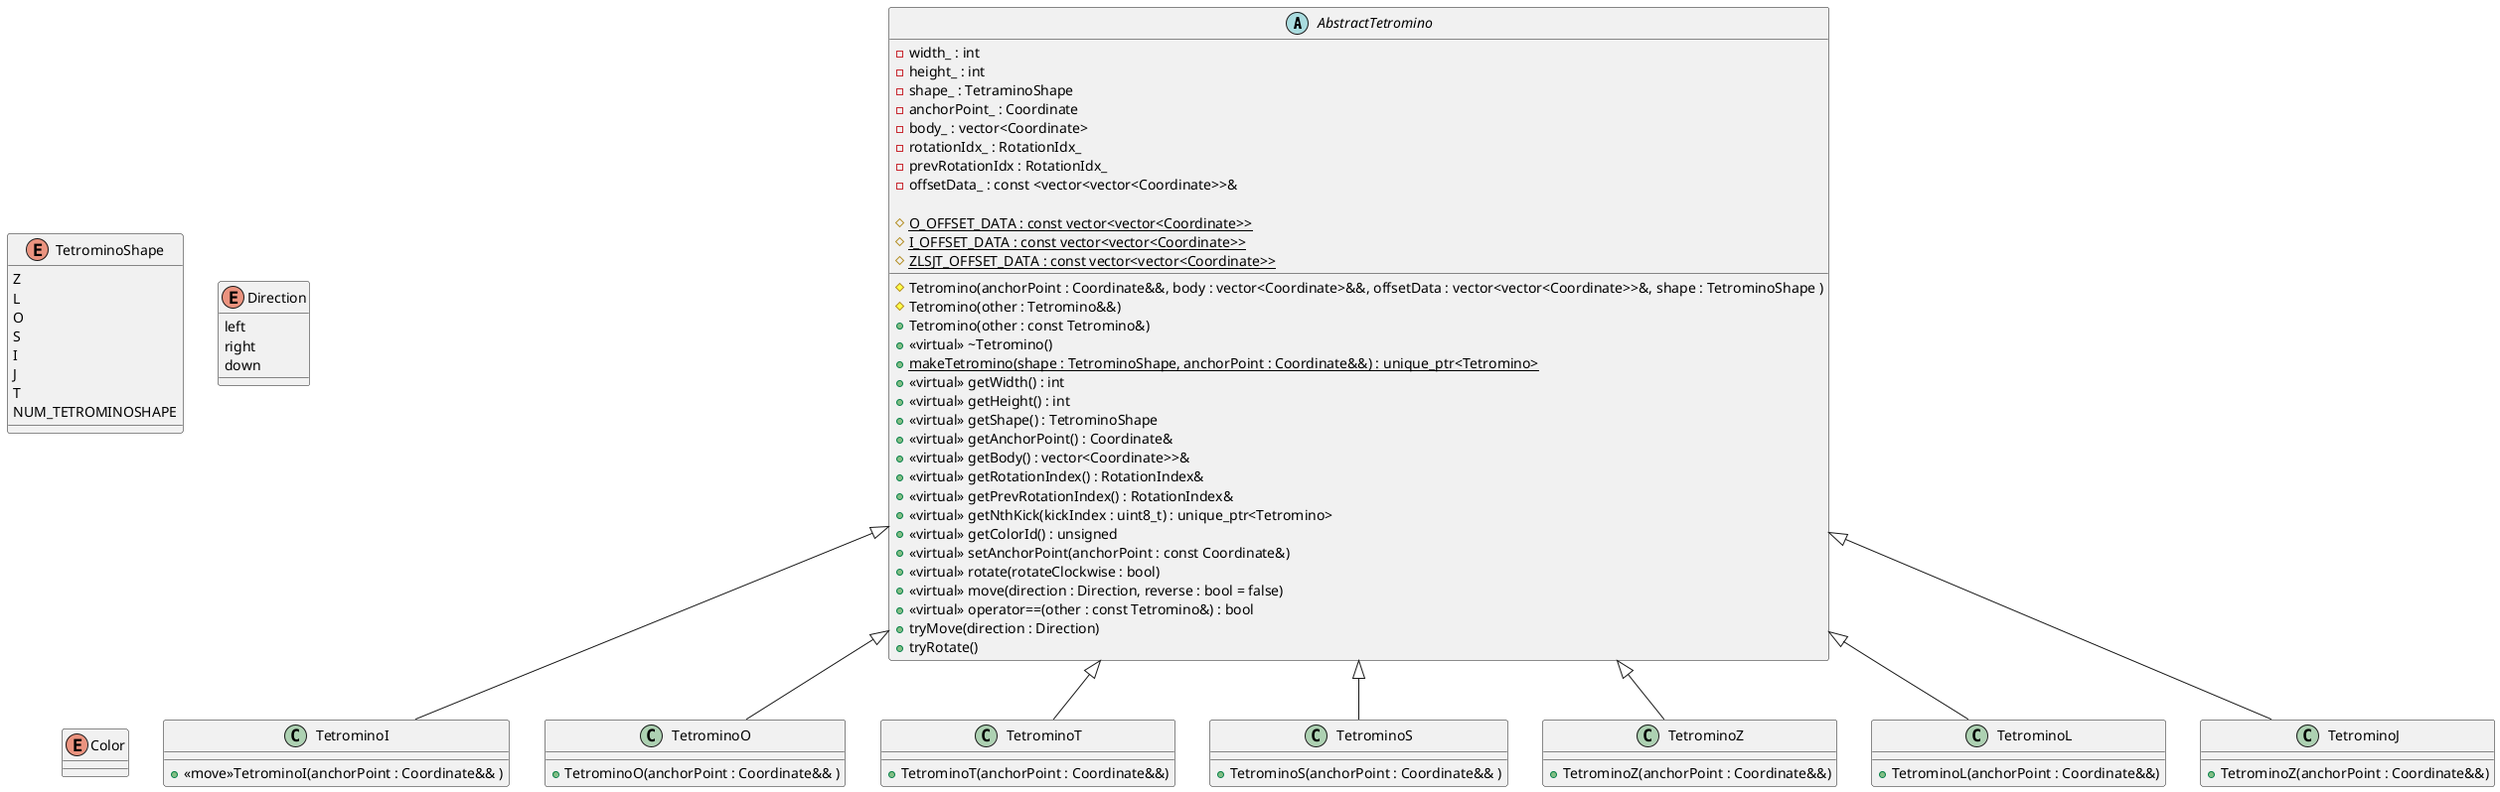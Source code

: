 @startuml (id=Tetromino)

' skinparam class {
'     BackgroundColor AntiqueWhite
' }

'is the Tetromino class still an abstract class ?'
abstract class AbstractTetromino {
    - width_ : int
    - height_ : int
    - shape_ : TetraminoShape
    - anchorPoint_ : Coordinate
    - body_ : vector<Coordinate>
    '----SRS----'
    -rotationIdx_ : RotationIdx_
    -prevRotationIdx : RotationIdx_
    -offsetData_ : const <vector<vector<Coordinate>>&
    
    '----kick data----'
    # {static} O_OFFSET_DATA : const vector<vector<Coordinate>>
    # {static} I_OFFSET_DATA : const vector<vector<Coordinate>>
    # {static} ZLSJT_OFFSET_DATA : const vector<vector<Coordinate>>
    '----Constructor----'
    # Tetromino(anchorPoint : Coordinate&&, body : vector<Coordinate>&&, offsetData : vector<vector<Coordinate>>&, shape : TetrominoShape )
    #Tetromino(other : Tetromino&&)
    + Tetromino(other : const Tetromino&)
    '----Destructor----'
    + <<virtual>> ~Tetromino()
    '----Factory----'
    + {static} makeTetromino(shape : TetrominoShape, anchorPoint : Coordinate&&) : unique_ptr<Tetromino>
    '----Getters----'
    + <<virtual>> getWidth() : int  
    + <<virtual>> getHeight() : int
    + <<virtual>> getShape() : TetrominoShape
    + <<virtual>> getAnchorPoint() : Coordinate&
    + <<virtual>> getBody() : vector<Coordinate>>&
    + <<virtual>> getRotationIndex() : RotationIndex&
    + <<virtual>> getPrevRotationIndex() : RotationIndex&
    '+ <<virtual>> getNumOfTests() : uint8_t'
    + <<virtual>> getNthKick(kickIndex : uint8_t) : unique_ptr<Tetromino>
    + <<virtual>> getColorId() : unsigned
    '----Setters----'
    + <<virtual>> setAnchorPoint(anchorPoint : const Coordinate&)
    '----Action----'
    + <<virtual>> rotate(rotateClockwise : bool) 
    + <<virtual>> move(direction : Direction, reverse : bool = false)
    '----Comparisions----'
    + <<virtual>> operator==(other : const Tetromino&) : bool
    '----Output----'
 



    + tryMove(direction : Direction)
    + tryRotate()
}


enum TetrominoShape {
    Z 
    L
    O
    S
    I
    J
    T
    NUM_TETROMINOSHAPE

}

enum Direction {
    left
    right
    down
}


enum Color {

}


class TetrominoI extends AbstractTetromino { 
    ' <<move >> is just to clarify that it's a move constructor'
    +<<move>>TetrominoI(anchorPoint : Coordinate&& ) 
}
class TetrominoO extends AbstractTetromino { 
    +TetrominoO(anchorPoint : Coordinate&& )

}
class TetrominoT extends AbstractTetromino { 
    +TetrominoT(anchorPoint : Coordinate&&)
}

class TetrominoS extends AbstractTetromino { 
    +TetrominoS(anchorPoint : Coordinate&& )
}

class TetrominoZ extends AbstractTetromino { 
    +TetrominoZ(anchorPoint : Coordinate&&)
}

class TetrominoL extends AbstractTetromino { 
    +TetrominoL(anchorPoint : Coordinate&&)
}

class TetrominoJ extends AbstractTetromino { 
    +TetrominoZ(anchorPoint : Coordinate&&)
}

' AbstractTetromino.-> TetrominoShape : uses
' AbstractTetromino .-> Direction : uses

@enduml